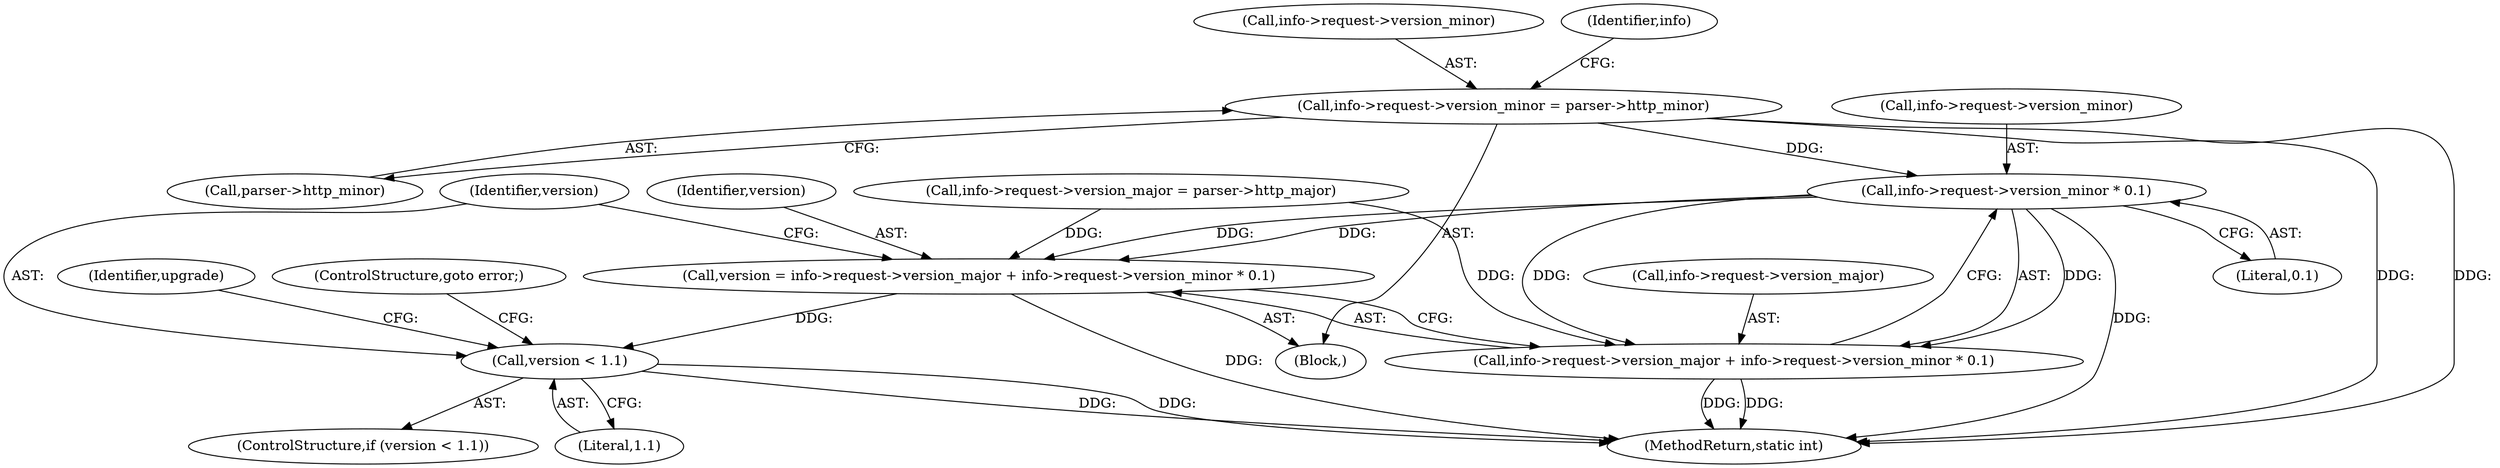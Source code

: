 digraph "0_viabtc_exchange_server_4a7c27bfe98f409623d4d857894d017ff0672cc9#diff-515c81af848352583bff286d6224875f_2@pointer" {
"1000202" [label="(Call,info->request->version_minor * 0.1)"];
"1000125" [label="(Call,info->request->version_minor = parser->http_minor)"];
"1000194" [label="(Call,version = info->request->version_major + info->request->version_minor * 0.1)"];
"1000210" [label="(Call,version < 1.1)"];
"1000196" [label="(Call,info->request->version_major + info->request->version_minor * 0.1)"];
"1000213" [label="(ControlStructure,goto error;)"];
"1000479" [label="(MethodReturn,static int)"];
"1000216" [label="(Identifier,upgrade)"];
"1000194" [label="(Call,version = info->request->version_major + info->request->version_minor * 0.1)"];
"1000125" [label="(Call,info->request->version_minor = parser->http_minor)"];
"1000211" [label="(Identifier,version)"];
"1000195" [label="(Identifier,version)"];
"1000131" [label="(Call,parser->http_minor)"];
"1000197" [label="(Call,info->request->version_major)"];
"1000116" [label="(Call,info->request->version_major = parser->http_major)"];
"1000210" [label="(Call,version < 1.1)"];
"1000126" [label="(Call,info->request->version_minor)"];
"1000137" [label="(Identifier,info)"];
"1000102" [label="(Block,)"];
"1000208" [label="(Literal,0.1)"];
"1000202" [label="(Call,info->request->version_minor * 0.1)"];
"1000212" [label="(Literal,1.1)"];
"1000209" [label="(ControlStructure,if (version < 1.1))"];
"1000203" [label="(Call,info->request->version_minor)"];
"1000196" [label="(Call,info->request->version_major + info->request->version_minor * 0.1)"];
"1000202" -> "1000196"  [label="AST: "];
"1000202" -> "1000208"  [label="CFG: "];
"1000203" -> "1000202"  [label="AST: "];
"1000208" -> "1000202"  [label="AST: "];
"1000196" -> "1000202"  [label="CFG: "];
"1000202" -> "1000479"  [label="DDG: "];
"1000202" -> "1000194"  [label="DDG: "];
"1000202" -> "1000194"  [label="DDG: "];
"1000202" -> "1000196"  [label="DDG: "];
"1000202" -> "1000196"  [label="DDG: "];
"1000125" -> "1000202"  [label="DDG: "];
"1000125" -> "1000102"  [label="AST: "];
"1000125" -> "1000131"  [label="CFG: "];
"1000126" -> "1000125"  [label="AST: "];
"1000131" -> "1000125"  [label="AST: "];
"1000137" -> "1000125"  [label="CFG: "];
"1000125" -> "1000479"  [label="DDG: "];
"1000125" -> "1000479"  [label="DDG: "];
"1000194" -> "1000102"  [label="AST: "];
"1000194" -> "1000196"  [label="CFG: "];
"1000195" -> "1000194"  [label="AST: "];
"1000196" -> "1000194"  [label="AST: "];
"1000211" -> "1000194"  [label="CFG: "];
"1000194" -> "1000479"  [label="DDG: "];
"1000116" -> "1000194"  [label="DDG: "];
"1000194" -> "1000210"  [label="DDG: "];
"1000210" -> "1000209"  [label="AST: "];
"1000210" -> "1000212"  [label="CFG: "];
"1000211" -> "1000210"  [label="AST: "];
"1000212" -> "1000210"  [label="AST: "];
"1000213" -> "1000210"  [label="CFG: "];
"1000216" -> "1000210"  [label="CFG: "];
"1000210" -> "1000479"  [label="DDG: "];
"1000210" -> "1000479"  [label="DDG: "];
"1000197" -> "1000196"  [label="AST: "];
"1000196" -> "1000479"  [label="DDG: "];
"1000196" -> "1000479"  [label="DDG: "];
"1000116" -> "1000196"  [label="DDG: "];
}
